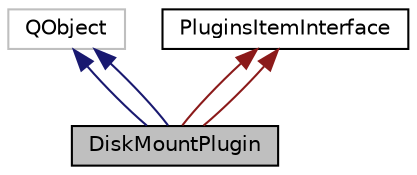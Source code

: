 digraph "DiskMountPlugin"
{
  edge [fontname="Helvetica",fontsize="10",labelfontname="Helvetica",labelfontsize="10"];
  node [fontname="Helvetica",fontsize="10",shape=record];
  Node0 [label="DiskMountPlugin",height=0.2,width=0.4,color="black", fillcolor="grey75", style="filled", fontcolor="black"];
  Node1 -> Node0 [dir="back",color="midnightblue",fontsize="10",style="solid",fontname="Helvetica"];
  Node1 [label="QObject",height=0.2,width=0.4,color="grey75", fillcolor="white", style="filled"];
  Node2 -> Node0 [dir="back",color="firebrick4",fontsize="10",style="solid",fontname="Helvetica"];
  Node2 [label="PluginsItemInterface",height=0.2,width=0.4,color="black", fillcolor="white", style="filled",URL="$class_plugins_item_interface.html",tooltip="The PluginsItemInterface class the dock plugins item interface, all dock plugins should inheirt this ..."];
  Node1 -> Node0 [dir="back",color="midnightblue",fontsize="10",style="solid",fontname="Helvetica"];
  Node2 -> Node0 [dir="back",color="firebrick4",fontsize="10",style="solid",fontname="Helvetica"];
}
